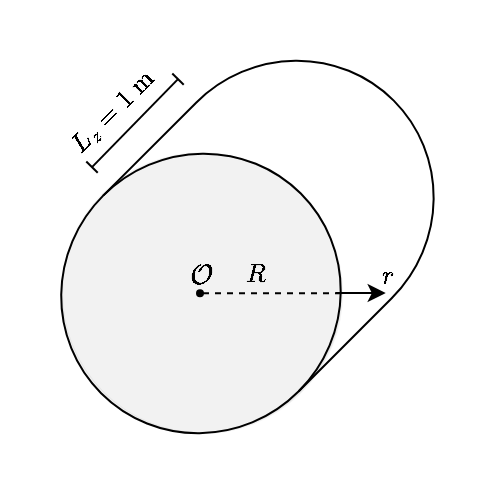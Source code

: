 <mxfile version="23.1.5" type="device">
  <diagram name="Page-1" id="Jkm73VZjrOkvRzUdu_69">
    <mxGraphModel dx="436" dy="71" grid="1" gridSize="10" guides="1" tooltips="1" connect="1" arrows="1" fold="1" page="1" pageScale="0.3" pageWidth="850" pageHeight="1100" math="1" shadow="0">
      <root>
        <mxCell id="0" />
        <mxCell id="1" parent="0" />
        <mxCell id="7VdBiQMHEQlRhJM2UmJp-24" value="Je suis fan de cylindres" style="shape=umlActor;verticalLabelPosition=bottom;verticalAlign=top;html=1;outlineConnect=0;" parent="1" vertex="1">
          <mxGeometry x="352" y="456.58" width="30" height="60" as="geometry" />
        </mxCell>
        <mxCell id="7VdBiQMHEQlRhJM2UmJp-1" value="" style="shape=cylinder3;whiteSpace=wrap;html=1;boundedLbl=1;backgroundOutline=1;size=70.606;rotation=-135;fillStyle=auto;gradientDirection=radial;comic=0;enumerate=0;treeMoving=0;" parent="1" vertex="1">
          <mxGeometry x="313.57" y="380" width="138.29" height="206.93" as="geometry" />
        </mxCell>
        <mxCell id="7VdBiQMHEQlRhJM2UmJp-27" value="" style="ellipse;whiteSpace=wrap;html=1;aspect=fixed;gradientDirection=radial;fillStyle=auto;fillColor=#080808;opacity=5;strokeColor=default;rotation=0;shadow=0;" parent="1" vertex="1">
          <mxGeometry x="290" y="436.58" width="140" height="140" as="geometry" />
        </mxCell>
        <mxCell id="7VdBiQMHEQlRhJM2UmJp-3" value="" style="endArrow=none;dashed=1;html=1;rounded=0;startArrow=oval;startFill=1;endSize=6;startSize=3;endFill=0;" parent="1" edge="1">
          <mxGeometry width="50" height="50" relative="1" as="geometry">
            <mxPoint x="359" y="506.58" as="sourcePoint" />
            <mxPoint x="429" y="506.58" as="targetPoint" />
          </mxGeometry>
        </mxCell>
        <mxCell id="7VdBiQMHEQlRhJM2UmJp-5" value="$$R$$" style="edgeLabel;html=1;align=center;verticalAlign=middle;resizable=0;points=[];labelBackgroundColor=none;" parent="7VdBiQMHEQlRhJM2UmJp-3" vertex="1" connectable="0">
          <mxGeometry x="0.136" relative="1" as="geometry">
            <mxPoint x="-13" y="-10" as="offset" />
          </mxGeometry>
        </mxCell>
        <mxCell id="7VdBiQMHEQlRhJM2UmJp-7" value="" style="endArrow=classic;html=1;rounded=0;endFill=1;" parent="1" edge="1">
          <mxGeometry width="50" height="50" relative="1" as="geometry">
            <mxPoint x="426.86" y="506.54" as="sourcePoint" />
            <mxPoint x="451.86" y="506.54" as="targetPoint" />
          </mxGeometry>
        </mxCell>
        <mxCell id="7VdBiQMHEQlRhJM2UmJp-8" value="$$r$$" style="edgeLabel;html=1;align=center;verticalAlign=middle;resizable=0;points=[];labelBackgroundColor=none;" parent="7VdBiQMHEQlRhJM2UmJp-7" vertex="1" connectable="0">
          <mxGeometry x="0.456" relative="1" as="geometry">
            <mxPoint x="7" y="-9" as="offset" />
          </mxGeometry>
        </mxCell>
        <mxCell id="7VdBiQMHEQlRhJM2UmJp-9" value="$$\mathcal O$$" style="text;html=1;align=center;verticalAlign=middle;whiteSpace=wrap;rounded=0;" parent="1" vertex="1">
          <mxGeometry x="350" y="492.58" width="20" height="10" as="geometry" />
        </mxCell>
        <mxCell id="7VdBiQMHEQlRhJM2UmJp-10" value="" style="endArrow=baseDash;startArrow=baseDash;html=1;rounded=0;endFill=0;startFill=0;" parent="1" edge="1">
          <mxGeometry width="50" height="50" relative="1" as="geometry">
            <mxPoint x="305" y="443.58" as="sourcePoint" />
            <mxPoint x="348" y="399.58" as="targetPoint" />
          </mxGeometry>
        </mxCell>
        <mxCell id="7VdBiQMHEQlRhJM2UmJp-14" value="$$L_z = 1 \textrm{ m}$$" style="edgeLabel;html=1;align=center;verticalAlign=middle;resizable=0;points=[];labelBackgroundColor=none;rotation=-45;" parent="7VdBiQMHEQlRhJM2UmJp-10" vertex="1" connectable="0">
          <mxGeometry x="0.042" y="1" relative="1" as="geometry">
            <mxPoint x="-12" y="-4" as="offset" />
          </mxGeometry>
        </mxCell>
      </root>
    </mxGraphModel>
  </diagram>
</mxfile>
